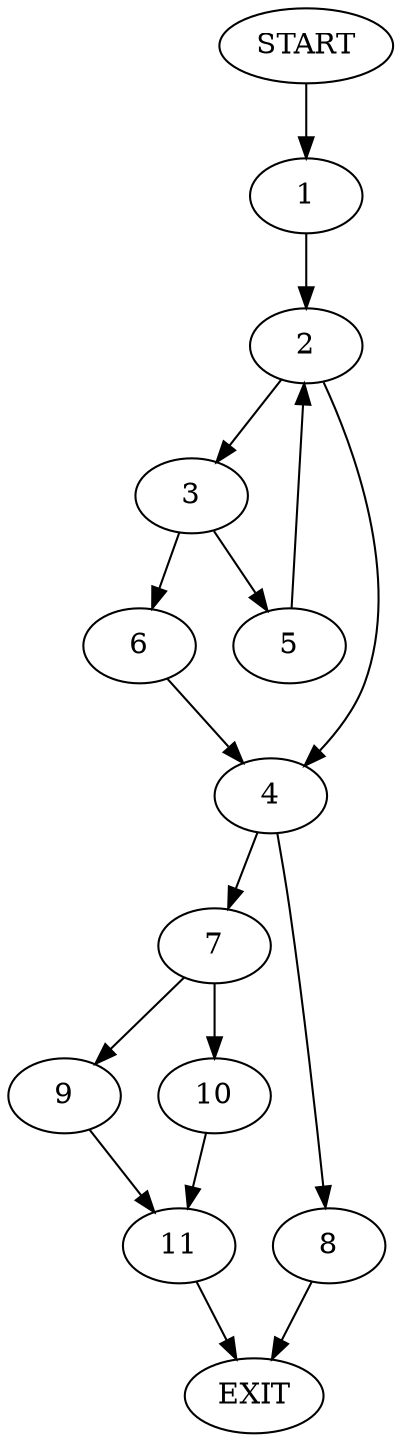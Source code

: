 digraph {
0 [label="START"]
12 [label="EXIT"]
0 -> 1
1 -> 2
2 -> 3
2 -> 4
3 -> 5
3 -> 6
4 -> 7
4 -> 8
6 -> 4
5 -> 2
7 -> 9
7 -> 10
8 -> 12
10 -> 11
9 -> 11
11 -> 12
}
